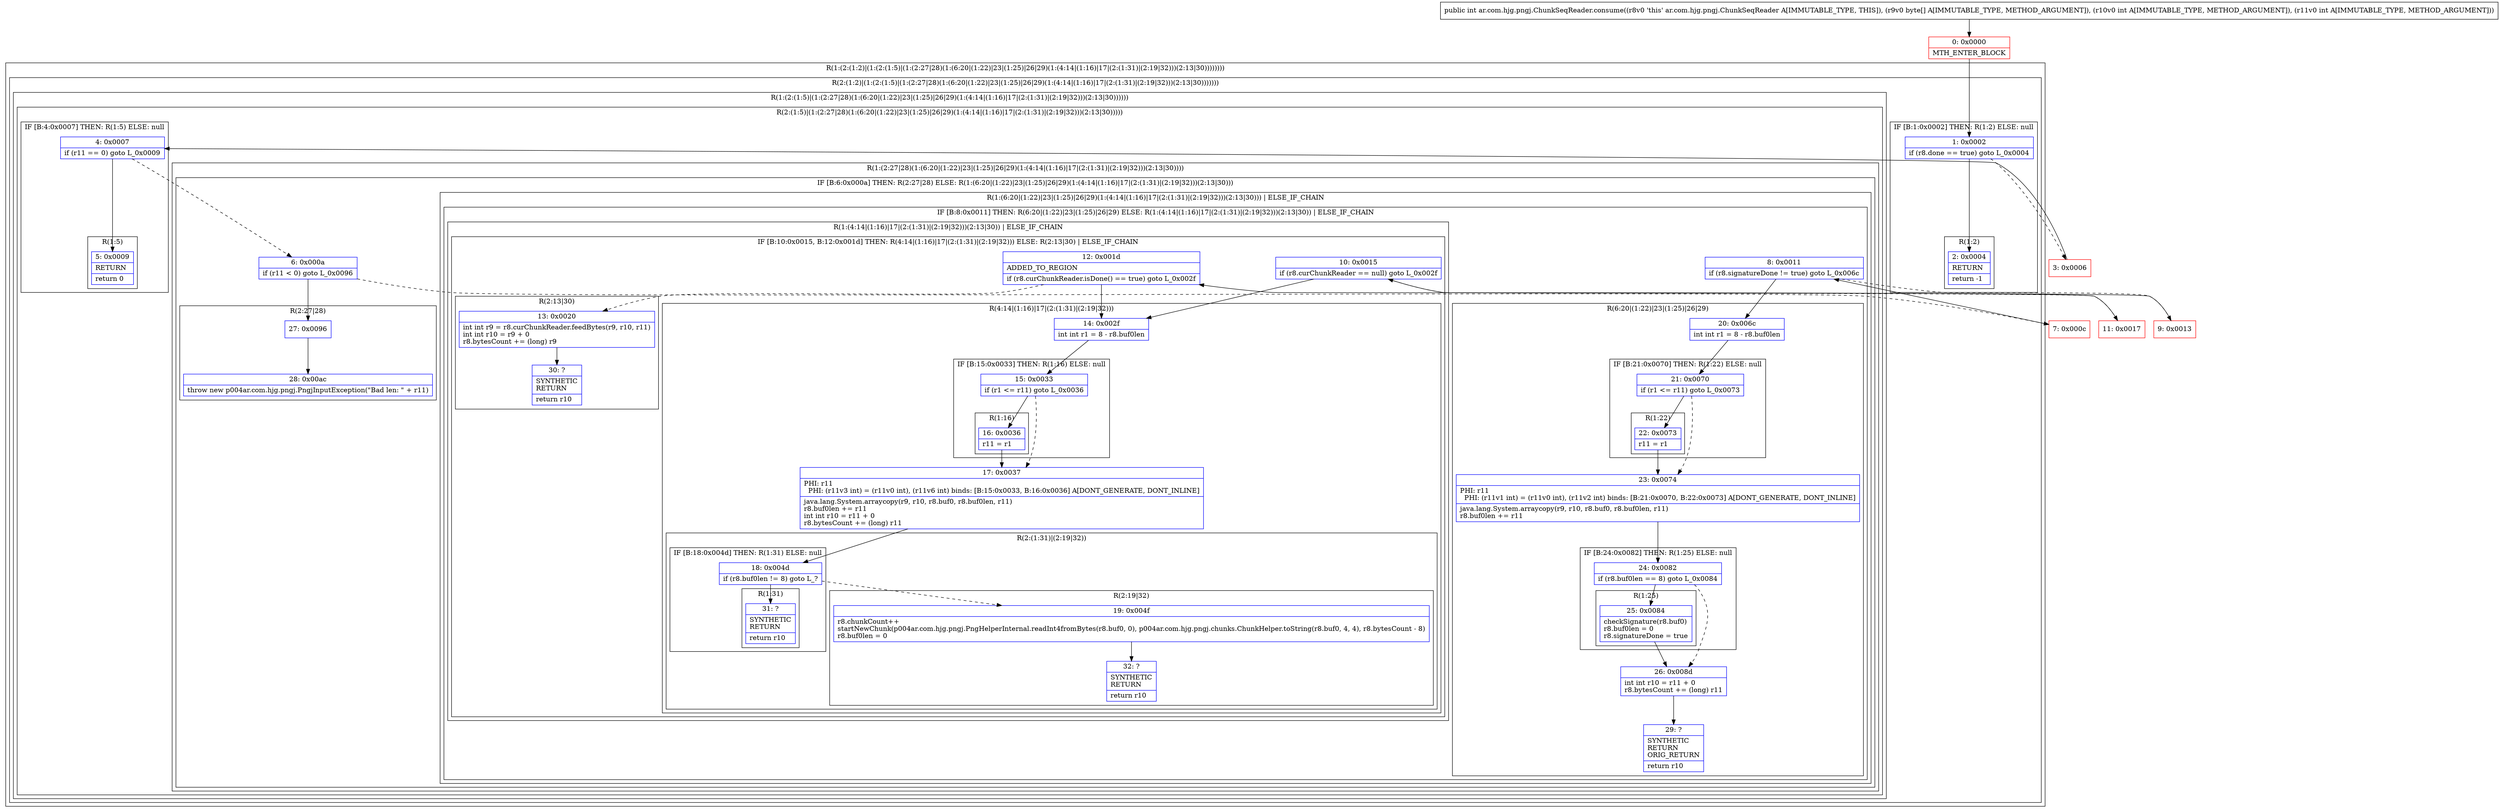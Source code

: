 digraph "CFG forar.com.hjg.pngj.ChunkSeqReader.consume([BII)I" {
subgraph cluster_Region_1721528568 {
label = "R(1:(2:(1:2)|(1:(2:(1:5)|(1:(2:27|28)(1:(6:20|(1:22)|23|(1:25)|26|29)(1:(4:14|(1:16)|17|(2:(1:31)|(2:19|32)))(2:13|30))))))))";
node [shape=record,color=blue];
subgraph cluster_Region_212791543 {
label = "R(2:(1:2)|(1:(2:(1:5)|(1:(2:27|28)(1:(6:20|(1:22)|23|(1:25)|26|29)(1:(4:14|(1:16)|17|(2:(1:31)|(2:19|32)))(2:13|30)))))))";
node [shape=record,color=blue];
subgraph cluster_IfRegion_1181442976 {
label = "IF [B:1:0x0002] THEN: R(1:2) ELSE: null";
node [shape=record,color=blue];
Node_1 [shape=record,label="{1\:\ 0x0002|if (r8.done == true) goto L_0x0004\l}"];
subgraph cluster_Region_1349935003 {
label = "R(1:2)";
node [shape=record,color=blue];
Node_2 [shape=record,label="{2\:\ 0x0004|RETURN\l|return \-1\l}"];
}
}
subgraph cluster_Region_1441332957 {
label = "R(1:(2:(1:5)|(1:(2:27|28)(1:(6:20|(1:22)|23|(1:25)|26|29)(1:(4:14|(1:16)|17|(2:(1:31)|(2:19|32)))(2:13|30))))))";
node [shape=record,color=blue];
subgraph cluster_Region_783975903 {
label = "R(2:(1:5)|(1:(2:27|28)(1:(6:20|(1:22)|23|(1:25)|26|29)(1:(4:14|(1:16)|17|(2:(1:31)|(2:19|32)))(2:13|30)))))";
node [shape=record,color=blue];
subgraph cluster_IfRegion_860980683 {
label = "IF [B:4:0x0007] THEN: R(1:5) ELSE: null";
node [shape=record,color=blue];
Node_4 [shape=record,label="{4\:\ 0x0007|if (r11 == 0) goto L_0x0009\l}"];
subgraph cluster_Region_1362726589 {
label = "R(1:5)";
node [shape=record,color=blue];
Node_5 [shape=record,label="{5\:\ 0x0009|RETURN\l|return 0\l}"];
}
}
subgraph cluster_Region_1135975505 {
label = "R(1:(2:27|28)(1:(6:20|(1:22)|23|(1:25)|26|29)(1:(4:14|(1:16)|17|(2:(1:31)|(2:19|32)))(2:13|30))))";
node [shape=record,color=blue];
subgraph cluster_IfRegion_962297221 {
label = "IF [B:6:0x000a] THEN: R(2:27|28) ELSE: R(1:(6:20|(1:22)|23|(1:25)|26|29)(1:(4:14|(1:16)|17|(2:(1:31)|(2:19|32)))(2:13|30)))";
node [shape=record,color=blue];
Node_6 [shape=record,label="{6\:\ 0x000a|if (r11 \< 0) goto L_0x0096\l}"];
subgraph cluster_Region_110876856 {
label = "R(2:27|28)";
node [shape=record,color=blue];
Node_27 [shape=record,label="{27\:\ 0x0096}"];
Node_28 [shape=record,label="{28\:\ 0x00ac|throw new p004ar.com.hjg.pngj.PngjInputException(\"Bad len: \" + r11)\l}"];
}
subgraph cluster_Region_466281136 {
label = "R(1:(6:20|(1:22)|23|(1:25)|26|29)(1:(4:14|(1:16)|17|(2:(1:31)|(2:19|32)))(2:13|30))) | ELSE_IF_CHAIN\l";
node [shape=record,color=blue];
subgraph cluster_IfRegion_1953673868 {
label = "IF [B:8:0x0011] THEN: R(6:20|(1:22)|23|(1:25)|26|29) ELSE: R(1:(4:14|(1:16)|17|(2:(1:31)|(2:19|32)))(2:13|30)) | ELSE_IF_CHAIN\l";
node [shape=record,color=blue];
Node_8 [shape=record,label="{8\:\ 0x0011|if (r8.signatureDone != true) goto L_0x006c\l}"];
subgraph cluster_Region_152126406 {
label = "R(6:20|(1:22)|23|(1:25)|26|29)";
node [shape=record,color=blue];
Node_20 [shape=record,label="{20\:\ 0x006c|int int r1 = 8 \- r8.buf0len\l}"];
subgraph cluster_IfRegion_543447156 {
label = "IF [B:21:0x0070] THEN: R(1:22) ELSE: null";
node [shape=record,color=blue];
Node_21 [shape=record,label="{21\:\ 0x0070|if (r1 \<= r11) goto L_0x0073\l}"];
subgraph cluster_Region_233478049 {
label = "R(1:22)";
node [shape=record,color=blue];
Node_22 [shape=record,label="{22\:\ 0x0073|r11 = r1\l}"];
}
}
Node_23 [shape=record,label="{23\:\ 0x0074|PHI: r11 \l  PHI: (r11v1 int) = (r11v0 int), (r11v2 int) binds: [B:21:0x0070, B:22:0x0073] A[DONT_GENERATE, DONT_INLINE]\l|java.lang.System.arraycopy(r9, r10, r8.buf0, r8.buf0len, r11)\lr8.buf0len += r11\l}"];
subgraph cluster_IfRegion_371678930 {
label = "IF [B:24:0x0082] THEN: R(1:25) ELSE: null";
node [shape=record,color=blue];
Node_24 [shape=record,label="{24\:\ 0x0082|if (r8.buf0len == 8) goto L_0x0084\l}"];
subgraph cluster_Region_1310788278 {
label = "R(1:25)";
node [shape=record,color=blue];
Node_25 [shape=record,label="{25\:\ 0x0084|checkSignature(r8.buf0)\lr8.buf0len = 0\lr8.signatureDone = true\l}"];
}
}
Node_26 [shape=record,label="{26\:\ 0x008d|int int r10 = r11 + 0\lr8.bytesCount += (long) r11\l}"];
Node_29 [shape=record,label="{29\:\ ?|SYNTHETIC\lRETURN\lORIG_RETURN\l|return r10\l}"];
}
subgraph cluster_Region_36875936 {
label = "R(1:(4:14|(1:16)|17|(2:(1:31)|(2:19|32)))(2:13|30)) | ELSE_IF_CHAIN\l";
node [shape=record,color=blue];
subgraph cluster_IfRegion_1664457400 {
label = "IF [B:10:0x0015, B:12:0x001d] THEN: R(4:14|(1:16)|17|(2:(1:31)|(2:19|32))) ELSE: R(2:13|30) | ELSE_IF_CHAIN\l";
node [shape=record,color=blue];
Node_10 [shape=record,label="{10\:\ 0x0015|if (r8.curChunkReader == null) goto L_0x002f\l}"];
Node_12 [shape=record,label="{12\:\ 0x001d|ADDED_TO_REGION\l|if (r8.curChunkReader.isDone() == true) goto L_0x002f\l}"];
subgraph cluster_Region_1796136362 {
label = "R(4:14|(1:16)|17|(2:(1:31)|(2:19|32)))";
node [shape=record,color=blue];
Node_14 [shape=record,label="{14\:\ 0x002f|int int r1 = 8 \- r8.buf0len\l}"];
subgraph cluster_IfRegion_1753394302 {
label = "IF [B:15:0x0033] THEN: R(1:16) ELSE: null";
node [shape=record,color=blue];
Node_15 [shape=record,label="{15\:\ 0x0033|if (r1 \<= r11) goto L_0x0036\l}"];
subgraph cluster_Region_1789390562 {
label = "R(1:16)";
node [shape=record,color=blue];
Node_16 [shape=record,label="{16\:\ 0x0036|r11 = r1\l}"];
}
}
Node_17 [shape=record,label="{17\:\ 0x0037|PHI: r11 \l  PHI: (r11v3 int) = (r11v0 int), (r11v6 int) binds: [B:15:0x0033, B:16:0x0036] A[DONT_GENERATE, DONT_INLINE]\l|java.lang.System.arraycopy(r9, r10, r8.buf0, r8.buf0len, r11)\lr8.buf0len += r11\lint int r10 = r11 + 0\lr8.bytesCount += (long) r11\l}"];
subgraph cluster_Region_1330158018 {
label = "R(2:(1:31)|(2:19|32))";
node [shape=record,color=blue];
subgraph cluster_IfRegion_167403047 {
label = "IF [B:18:0x004d] THEN: R(1:31) ELSE: null";
node [shape=record,color=blue];
Node_18 [shape=record,label="{18\:\ 0x004d|if (r8.buf0len != 8) goto L_?\l}"];
subgraph cluster_Region_858336136 {
label = "R(1:31)";
node [shape=record,color=blue];
Node_31 [shape=record,label="{31\:\ ?|SYNTHETIC\lRETURN\l|return r10\l}"];
}
}
subgraph cluster_Region_785863626 {
label = "R(2:19|32)";
node [shape=record,color=blue];
Node_19 [shape=record,label="{19\:\ 0x004f|r8.chunkCount++\lstartNewChunk(p004ar.com.hjg.pngj.PngHelperInternal.readInt4fromBytes(r8.buf0, 0), p004ar.com.hjg.pngj.chunks.ChunkHelper.toString(r8.buf0, 4, 4), r8.bytesCount \- 8)\lr8.buf0len = 0\l}"];
Node_32 [shape=record,label="{32\:\ ?|SYNTHETIC\lRETURN\l|return r10\l}"];
}
}
}
subgraph cluster_Region_1405877042 {
label = "R(2:13|30)";
node [shape=record,color=blue];
Node_13 [shape=record,label="{13\:\ 0x0020|int int r9 = r8.curChunkReader.feedBytes(r9, r10, r11)\lint int r10 = r9 + 0\lr8.bytesCount += (long) r9\l}"];
Node_30 [shape=record,label="{30\:\ ?|SYNTHETIC\lRETURN\l|return r10\l}"];
}
}
}
}
}
}
}
}
}
}
}
Node_0 [shape=record,color=red,label="{0\:\ 0x0000|MTH_ENTER_BLOCK\l}"];
Node_3 [shape=record,color=red,label="{3\:\ 0x0006}"];
Node_7 [shape=record,color=red,label="{7\:\ 0x000c}"];
Node_9 [shape=record,color=red,label="{9\:\ 0x0013}"];
Node_11 [shape=record,color=red,label="{11\:\ 0x0017}"];
MethodNode[shape=record,label="{public int ar.com.hjg.pngj.ChunkSeqReader.consume((r8v0 'this' ar.com.hjg.pngj.ChunkSeqReader A[IMMUTABLE_TYPE, THIS]), (r9v0 byte[] A[IMMUTABLE_TYPE, METHOD_ARGUMENT]), (r10v0 int A[IMMUTABLE_TYPE, METHOD_ARGUMENT]), (r11v0 int A[IMMUTABLE_TYPE, METHOD_ARGUMENT])) }"];
MethodNode -> Node_0;
Node_1 -> Node_2;
Node_1 -> Node_3[style=dashed];
Node_4 -> Node_5;
Node_4 -> Node_6[style=dashed];
Node_6 -> Node_7[style=dashed];
Node_6 -> Node_27;
Node_27 -> Node_28;
Node_8 -> Node_9[style=dashed];
Node_8 -> Node_20;
Node_20 -> Node_21;
Node_21 -> Node_22;
Node_21 -> Node_23[style=dashed];
Node_22 -> Node_23;
Node_23 -> Node_24;
Node_24 -> Node_25;
Node_24 -> Node_26[style=dashed];
Node_25 -> Node_26;
Node_26 -> Node_29;
Node_10 -> Node_11[style=dashed];
Node_10 -> Node_14;
Node_12 -> Node_13[style=dashed];
Node_12 -> Node_14;
Node_14 -> Node_15;
Node_15 -> Node_16;
Node_15 -> Node_17[style=dashed];
Node_16 -> Node_17;
Node_17 -> Node_18;
Node_18 -> Node_19[style=dashed];
Node_18 -> Node_31;
Node_19 -> Node_32;
Node_13 -> Node_30;
Node_0 -> Node_1;
Node_3 -> Node_4;
Node_7 -> Node_8;
Node_9 -> Node_10;
Node_11 -> Node_12;
}

